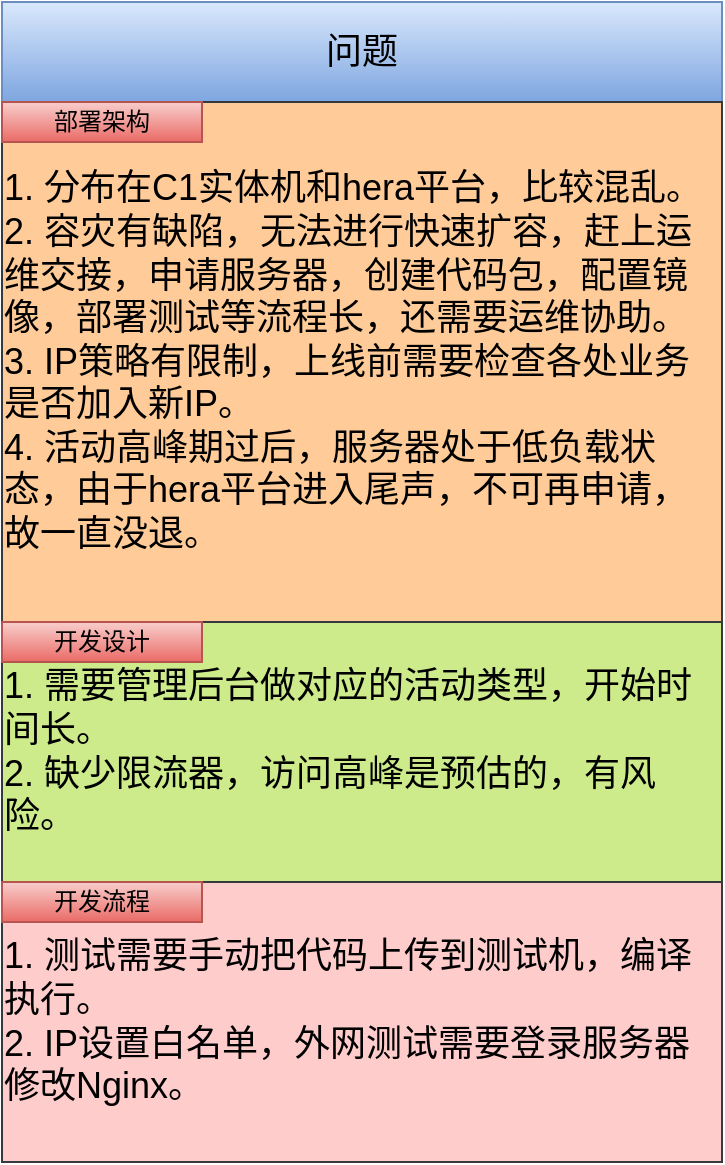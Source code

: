 <mxfile version="12.8.4" type="github">
  <diagram id="tgx5qRNd7c81VqCin17c" name="Page-1">
    <mxGraphModel dx="1003" dy="907" grid="1" gridSize="10" guides="1" tooltips="1" connect="1" arrows="1" fold="1" page="1" pageScale="1" pageWidth="1600" pageHeight="1200" math="0" shadow="0">
      <root>
        <mxCell id="0" />
        <mxCell id="1" parent="0" />
        <mxCell id="kUlPF4OWH2II1TtpLDOm-9" value="&lt;div style=&quot;text-align: left ; font-size: 18px&quot;&gt;&lt;font style=&quot;font-size: 18px&quot;&gt;1. 需要管理后台做对应的活动类型，开始时间长。&lt;/font&gt;&lt;/div&gt;&lt;div style=&quot;text-align: left ; font-size: 18px&quot;&gt;&lt;font style=&quot;font-size: 18px&quot;&gt;2. 缺少限流器，访问高峰是预估的，有风险。&lt;/font&gt;&lt;/div&gt;" style="rounded=0;whiteSpace=wrap;html=1;fillColor=#cdeb8b;strokeColor=#36393d;" vertex="1" parent="1">
          <mxGeometry x="80" y="520" width="360" height="130" as="geometry" />
        </mxCell>
        <mxCell id="kUlPF4OWH2II1TtpLDOm-2" value="&lt;span style=&quot;font-size: 18px&quot;&gt;问题&lt;/span&gt;" style="rounded=0;whiteSpace=wrap;html=1;gradientColor=#7ea6e0;fillColor=#dae8fc;strokeColor=#6c8ebf;" vertex="1" parent="1">
          <mxGeometry x="80" y="210" width="360" height="50" as="geometry" />
        </mxCell>
        <mxCell id="kUlPF4OWH2II1TtpLDOm-3" value="&lt;div style=&quot;text-align: left ; font-size: 18px&quot;&gt;&lt;font style=&quot;font-size: 18px&quot;&gt;1. 分布在C1实体机和hera平台，比较混乱。&lt;/font&gt;&lt;/div&gt;&lt;div style=&quot;text-align: left ; font-size: 18px&quot;&gt;&lt;span&gt;&lt;font style=&quot;font-size: 18px&quot;&gt;2. 容灾有缺陷，无法进行快速扩容，赶上运维交接，申请服务器，创建代码包，配置镜像，部署测试等流程长，还需要运维协助。&lt;/font&gt;&lt;/span&gt;&lt;/div&gt;&lt;div style=&quot;text-align: left ; font-size: 18px&quot;&gt;&lt;span&gt;&lt;font style=&quot;font-size: 18px&quot;&gt;3. IP策略有限制，上线前需要检查各处业务是否加入新IP。&lt;/font&gt;&lt;/span&gt;&lt;/div&gt;&lt;div style=&quot;text-align: left ; font-size: 18px&quot;&gt;&lt;font style=&quot;font-size: 18px&quot;&gt;4. 活动高峰期过后，服务器处于低负载状态，由于hera平台进入尾声，不可再申请，故一直没退。&lt;/font&gt;&lt;/div&gt;" style="rounded=0;whiteSpace=wrap;html=1;fillColor=#ffcc99;strokeColor=#36393d;" vertex="1" parent="1">
          <mxGeometry x="80" y="260" width="360" height="260" as="geometry" />
        </mxCell>
        <mxCell id="kUlPF4OWH2II1TtpLDOm-4" value="部署架构" style="rounded=0;whiteSpace=wrap;html=1;gradientColor=#ea6b66;fillColor=#f8cecc;strokeColor=#b85450;" vertex="1" parent="1">
          <mxGeometry x="80" y="260" width="100" height="20" as="geometry" />
        </mxCell>
        <mxCell id="kUlPF4OWH2II1TtpLDOm-6" value="&lt;div style=&quot;text-align: left ; font-size: 18px&quot;&gt;&lt;font style=&quot;font-size: 18px&quot;&gt;1. 测试需要手动把代码上传到测试机，编译执行。&lt;/font&gt;&lt;/div&gt;&lt;div style=&quot;text-align: left ; font-size: 18px&quot;&gt;&lt;font style=&quot;font-size: 18px&quot;&gt;2. IP设置白名单，外网测试需要登录服务器修改Nginx。&lt;/font&gt;&lt;/div&gt;" style="rounded=0;whiteSpace=wrap;html=1;fillColor=#ffcccc;strokeColor=#36393d;" vertex="1" parent="1">
          <mxGeometry x="80" y="650" width="360" height="140" as="geometry" />
        </mxCell>
        <mxCell id="kUlPF4OWH2II1TtpLDOm-7" value="开发流程" style="rounded=0;whiteSpace=wrap;html=1;gradientColor=#ea6b66;fillColor=#f8cecc;strokeColor=#b85450;" vertex="1" parent="1">
          <mxGeometry x="80" y="650" width="100" height="20" as="geometry" />
        </mxCell>
        <mxCell id="kUlPF4OWH2II1TtpLDOm-8" value="开发设计" style="rounded=0;whiteSpace=wrap;html=1;gradientColor=#ea6b66;fillColor=#f8cecc;strokeColor=#b85450;" vertex="1" parent="1">
          <mxGeometry x="80" y="520" width="100" height="20" as="geometry" />
        </mxCell>
      </root>
    </mxGraphModel>
  </diagram>
</mxfile>
